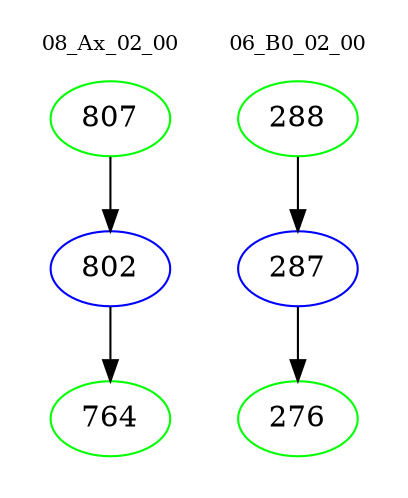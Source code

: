 digraph{
subgraph cluster_0 {
color = white
label = "08_Ax_02_00";
fontsize=10;
T0_807 [label="807", color="green"]
T0_807 -> T0_802 [color="black"]
T0_802 [label="802", color="blue"]
T0_802 -> T0_764 [color="black"]
T0_764 [label="764", color="green"]
}
subgraph cluster_1 {
color = white
label = "06_B0_02_00";
fontsize=10;
T1_288 [label="288", color="green"]
T1_288 -> T1_287 [color="black"]
T1_287 [label="287", color="blue"]
T1_287 -> T1_276 [color="black"]
T1_276 [label="276", color="green"]
}
}
